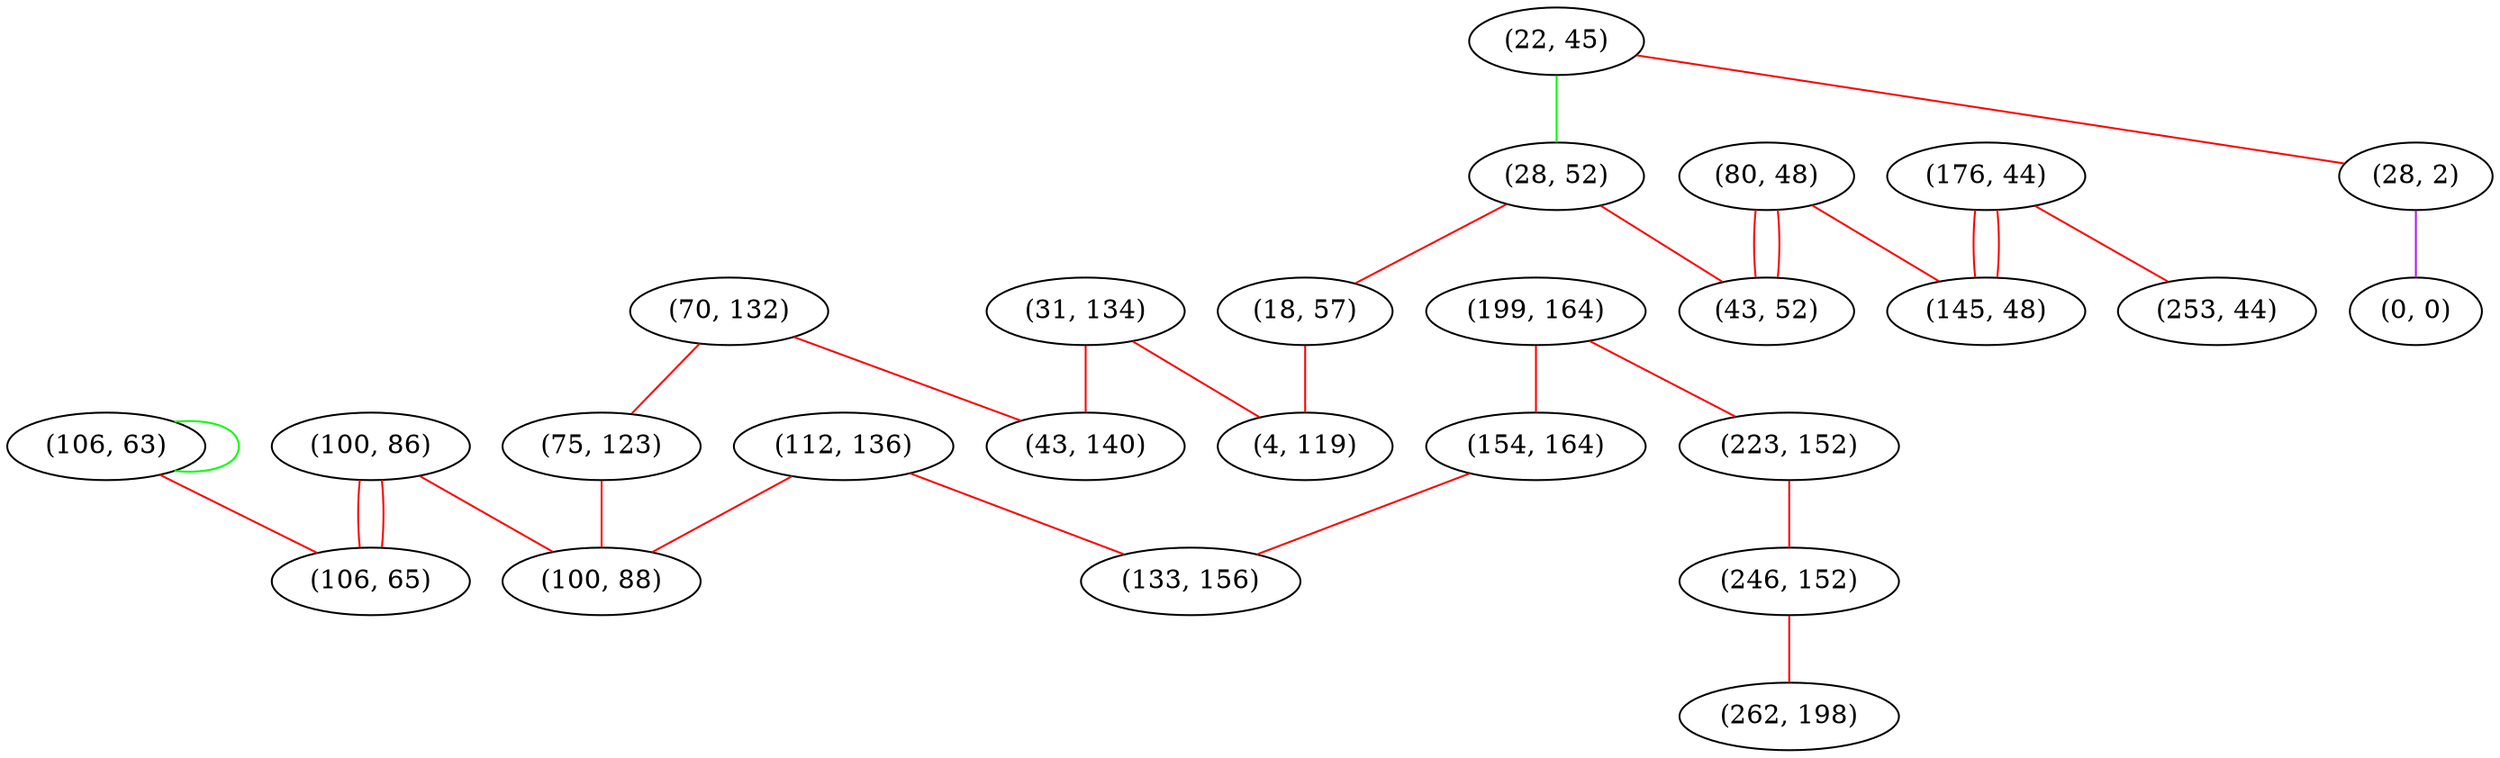graph "" {
"(106, 63)";
"(70, 132)";
"(31, 134)";
"(199, 164)";
"(223, 152)";
"(176, 44)";
"(80, 48)";
"(246, 152)";
"(22, 45)";
"(28, 2)";
"(253, 44)";
"(28, 52)";
"(100, 86)";
"(154, 164)";
"(0, 0)";
"(18, 57)";
"(262, 198)";
"(112, 136)";
"(4, 119)";
"(75, 123)";
"(100, 88)";
"(133, 156)";
"(43, 52)";
"(106, 65)";
"(145, 48)";
"(43, 140)";
"(106, 63)" -- "(106, 63)"  [color=green, key=0, weight=2];
"(106, 63)" -- "(106, 65)"  [color=red, key=0, weight=1];
"(70, 132)" -- "(43, 140)"  [color=red, key=0, weight=1];
"(70, 132)" -- "(75, 123)"  [color=red, key=0, weight=1];
"(31, 134)" -- "(4, 119)"  [color=red, key=0, weight=1];
"(31, 134)" -- "(43, 140)"  [color=red, key=0, weight=1];
"(199, 164)" -- "(223, 152)"  [color=red, key=0, weight=1];
"(199, 164)" -- "(154, 164)"  [color=red, key=0, weight=1];
"(223, 152)" -- "(246, 152)"  [color=red, key=0, weight=1];
"(176, 44)" -- "(145, 48)"  [color=red, key=0, weight=1];
"(176, 44)" -- "(145, 48)"  [color=red, key=1, weight=1];
"(176, 44)" -- "(253, 44)"  [color=red, key=0, weight=1];
"(80, 48)" -- "(145, 48)"  [color=red, key=0, weight=1];
"(80, 48)" -- "(43, 52)"  [color=red, key=0, weight=1];
"(80, 48)" -- "(43, 52)"  [color=red, key=1, weight=1];
"(246, 152)" -- "(262, 198)"  [color=red, key=0, weight=1];
"(22, 45)" -- "(28, 2)"  [color=red, key=0, weight=1];
"(22, 45)" -- "(28, 52)"  [color=green, key=0, weight=2];
"(28, 2)" -- "(0, 0)"  [color=purple, key=0, weight=4];
"(28, 52)" -- "(43, 52)"  [color=red, key=0, weight=1];
"(28, 52)" -- "(18, 57)"  [color=red, key=0, weight=1];
"(100, 86)" -- "(106, 65)"  [color=red, key=0, weight=1];
"(100, 86)" -- "(106, 65)"  [color=red, key=1, weight=1];
"(100, 86)" -- "(100, 88)"  [color=red, key=0, weight=1];
"(154, 164)" -- "(133, 156)"  [color=red, key=0, weight=1];
"(18, 57)" -- "(4, 119)"  [color=red, key=0, weight=1];
"(112, 136)" -- "(133, 156)"  [color=red, key=0, weight=1];
"(112, 136)" -- "(100, 88)"  [color=red, key=0, weight=1];
"(75, 123)" -- "(100, 88)"  [color=red, key=0, weight=1];
}
